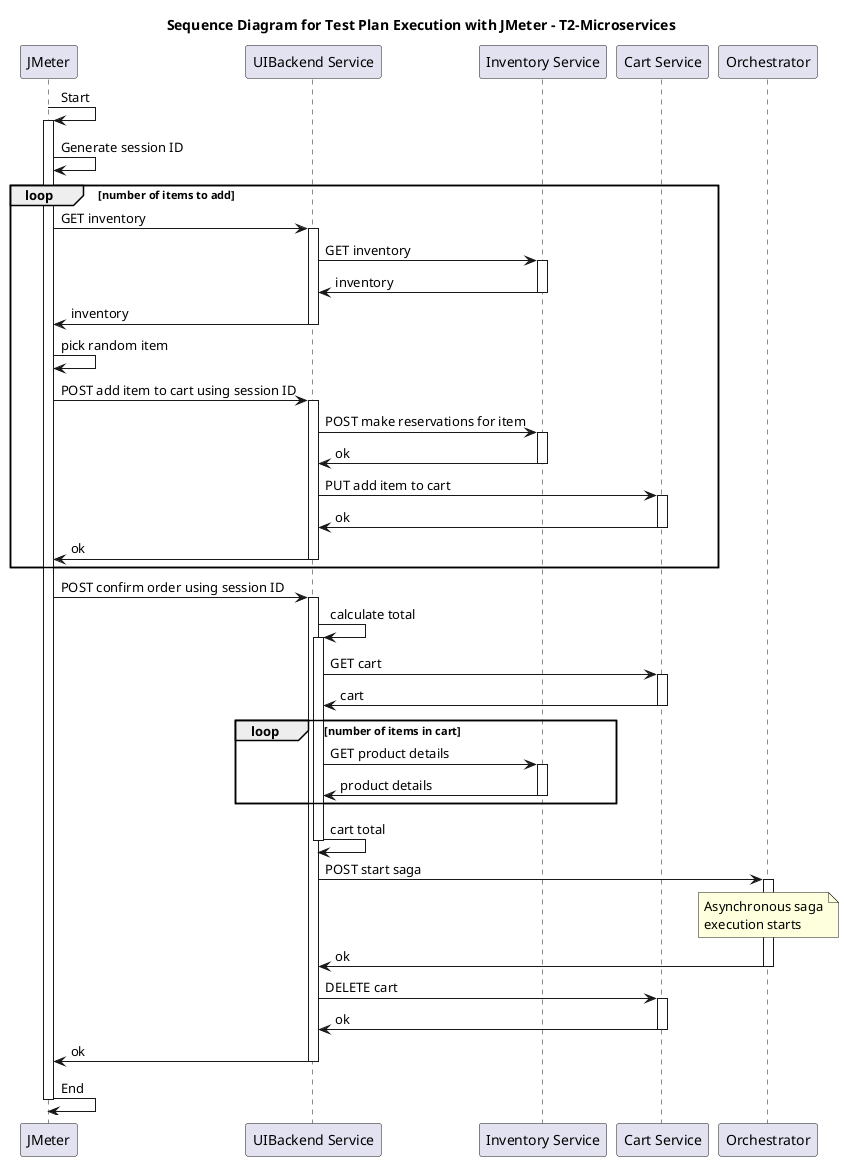 @startuml sequence-microservices-jmeter

title Sequence Diagram for Test Plan Execution with JMeter - T2-Microservices

participant "JMeter"            as jmeter
participant "UIBackend Service" as uibackend
participant "Inventory Service" as inventory
participant "Cart Service"      as cart
participant "Orchestrator"      as orchestrator

jmeter -> jmeter ++ : Start
jmeter -> jmeter : Generate session ID

loop number of items to add
    jmeter -> uibackend ++ : GET inventory
    uibackend -> inventory ++  : GET inventory
    uibackend <- inventory -- : inventory
    jmeter <- uibackend -- : inventory

    jmeter -> jmeter : pick random item
    jmeter -> uibackend ++ : POST add item to cart using session ID
    uibackend -> inventory ++ : POST make reservations for item
    uibackend <- inventory -- : ok
    uibackend -> cart ++ : PUT add item to cart
    uibackend <- cart -- : ok
    jmeter <- uibackend -- : ok
end

jmeter -> uibackend ++ : POST confirm order using session ID
uibackend -> uibackend ++ : calculate total
uibackend -> cart ++ : GET cart
uibackend <- cart -- : cart
loop number of items in cart
    uibackend -> inventory ++ : GET product details
    uibackend <- inventory -- : product details
end
uibackend -> uibackend -- : cart total
uibackend -> orchestrator ++ : POST start saga
note over orchestrator : Asynchronous saga\nexecution starts
uibackend <- orchestrator -- : ok
uibackend -> cart ++ : DELETE cart
uibackend <- cart -- : ok
jmeter <- uibackend -- : ok

jmeter -> jmeter -- : End

@enduml
